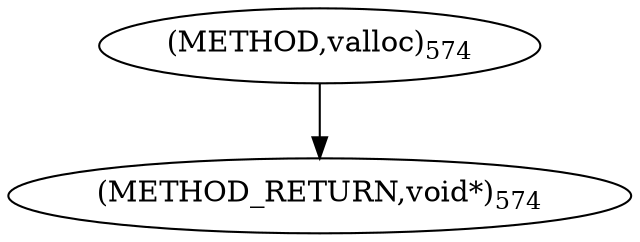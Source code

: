 digraph "valloc" {  
"4830" [label = <(METHOD,valloc)<SUB>574</SUB>> ]
"4832" [label = <(METHOD_RETURN,void*)<SUB>574</SUB>> ]
  "4830" -> "4832" 
}
